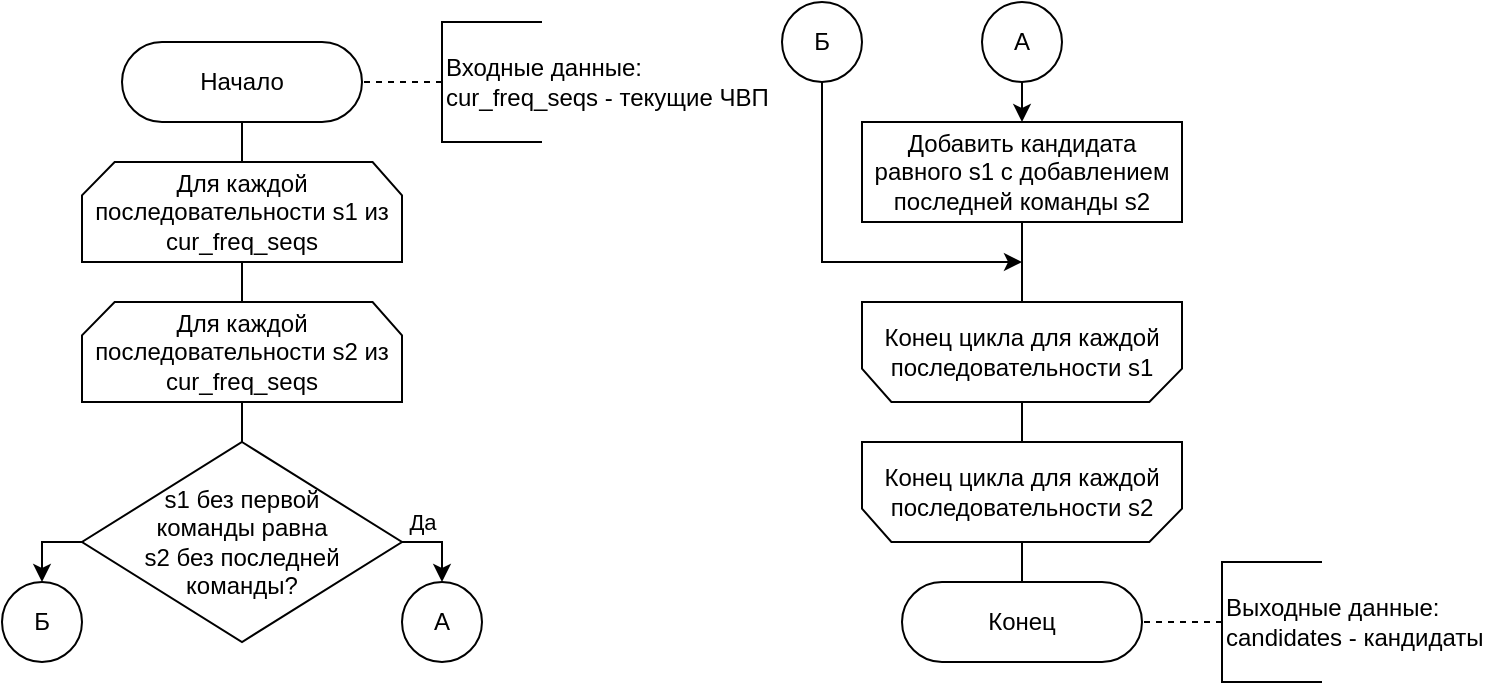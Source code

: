 <mxfile version="21.3.2">
  <diagram name="Страница 1" id="dQDeROiv-mRfGGCN9qfB">
    <mxGraphModel dx="939" dy="594" grid="1" gridSize="10" guides="1" tooltips="1" connect="1" arrows="1" fold="1" page="0" pageScale="1" pageWidth="827" pageHeight="1169" math="0" shadow="0">
      <root>
        <mxCell id="0" />
        <mxCell id="1" parent="0" />
        <mxCell id="bljY8zBb96DphCMaAA2j-18" style="edgeStyle=orthogonalEdgeStyle;rounded=0;orthogonalLoop=1;jettySize=auto;html=1;endArrow=none;" parent="1" source="bljY8zBb96DphCMaAA2j-2" target="bljY8zBb96DphCMaAA2j-5" edge="1">
          <mxGeometry relative="1" as="geometry" />
        </mxCell>
        <mxCell id="bljY8zBb96DphCMaAA2j-2" value="Начало" style="rounded=1;whiteSpace=wrap;html=1;arcSize=50;" parent="1" vertex="1">
          <mxGeometry x="160" y="120" width="120" height="40" as="geometry" />
        </mxCell>
        <mxCell id="bljY8zBb96DphCMaAA2j-19" style="edgeStyle=orthogonalEdgeStyle;rounded=0;orthogonalLoop=1;jettySize=auto;html=1;endArrow=none;" parent="1" source="bljY8zBb96DphCMaAA2j-5" target="bljY8zBb96DphCMaAA2j-11" edge="1">
          <mxGeometry relative="1" as="geometry" />
        </mxCell>
        <mxCell id="bljY8zBb96DphCMaAA2j-5" value="Для каждой последовательности s1 из cur_freq_seqs" style="strokeWidth=1;html=1;shape=stencil(rZVNb4MwDIZ/Ta5VIFoFxynrTlUvPeycUndEhQQF2q7/vikuGh+DMa8SB/wa3gcbW2FClqkqgIXcqByYeGNhuLa28MJa57ryob9NMbHkGF4wjCMMVVlAUqF2Vk6rXQaYKStnj3DR++rhoE0KDl3FivFX/8z9EjKxxngTbU3ZybTy3kxp49/lX2jGFy+IuT5ijApPyKEC11G/y9ugwMJ3MimYR9oSSN2KGu5vpI+/kwIaaUXpXp8VzIRtCHXxBQ97uDiayduSeDG1OlIvm60jVDfCE9IrYwso5E4lx09nT2b/41cW6r7cg0STzu0ZWkPXm++pBjQOmTYthyj+r0OvgU+wWBIs+JMdKGVQ/kaS2RImhtbrg4mo1ZExEvJgHUzM10FnGZ4jY6M7MKhVPNdq4QY=);whiteSpace=wrap;" parent="1" vertex="1">
          <mxGeometry x="140" y="180" width="160" height="50" as="geometry" />
        </mxCell>
        <mxCell id="bljY8zBb96DphCMaAA2j-30" style="edgeStyle=orthogonalEdgeStyle;rounded=0;orthogonalLoop=1;jettySize=auto;html=1;endArrow=none;" parent="1" source="bljY8zBb96DphCMaAA2j-6" target="bljY8zBb96DphCMaAA2j-12" edge="1">
          <mxGeometry relative="1" as="geometry" />
        </mxCell>
        <mxCell id="bljY8zBb96DphCMaAA2j-6" value="Конец цикла для каждой последовательности s1" style="strokeWidth=1;html=1;shape=stencil(rZVNb4MwDIZ/Ta5VIFoFxynrTlUvPeycUndEhQQF2q7/vikuGh+DMa8SB/wa3gcbW2FClqkqgIXcqByYeGNhuLa28MJa57ryob9NMbHkGF4wjCMMVVlAUqF2Vk6rXQaYKStnj3DR++rhoE0KDl3FivFX/8z9EjKxxngTbU3ZybTy3kxp49/lX2jGFy+IuT5ijApPyKEC11G/y9ugwMJ3MimYR9oSSN2KGu5vpI+/kwIaaUXpXp8VzIRtCHXxBQ97uDiayduSeDG1OlIvm60jVDfCE9IrYwso5E4lx09nT2b/41cW6r7cg0STzu0ZWkPXm++pBjQOmTYthyj+r0OvgU+wWBIs+JMdKGVQ/kaS2RImhtbrg4mo1ZExEvJgHUzM10FnGZ4jY6M7MKhVPNdq4QY=);whiteSpace=wrap;direction=west;" parent="1" vertex="1">
          <mxGeometry x="530" y="250" width="160" height="50" as="geometry" />
        </mxCell>
        <mxCell id="88X7L_1Gqrcv3JaSEezl-3" style="edgeStyle=orthogonalEdgeStyle;rounded=0;orthogonalLoop=1;jettySize=auto;html=1;endArrow=none;" parent="1" source="bljY8zBb96DphCMaAA2j-9" target="bljY8zBb96DphCMaAA2j-6" edge="1">
          <mxGeometry relative="1" as="geometry" />
        </mxCell>
        <mxCell id="bljY8zBb96DphCMaAA2j-9" value="Добавить кандидата равного s1 с добавлением последней команды s2" style="rounded=0;whiteSpace=wrap;html=1;" parent="1" vertex="1">
          <mxGeometry x="530" y="160" width="160" height="50" as="geometry" />
        </mxCell>
        <mxCell id="hi4K05SOt2v-Cyp7nUVl-5" value="&lt;div&gt;Да&lt;/div&gt;" style="edgeStyle=orthogonalEdgeStyle;rounded=0;orthogonalLoop=1;jettySize=auto;html=1;exitX=1;exitY=0.5;exitDx=0;exitDy=0;entryX=0.5;entryY=0;entryDx=0;entryDy=0;" edge="1" parent="1" source="bljY8zBb96DphCMaAA2j-10" target="hi4K05SOt2v-Cyp7nUVl-1">
          <mxGeometry x="-0.5" y="10" relative="1" as="geometry">
            <mxPoint as="offset" />
          </mxGeometry>
        </mxCell>
        <mxCell id="hi4K05SOt2v-Cyp7nUVl-18" style="edgeStyle=orthogonalEdgeStyle;rounded=0;orthogonalLoop=1;jettySize=auto;html=1;exitX=0;exitY=0.5;exitDx=0;exitDy=0;entryX=0.5;entryY=0;entryDx=0;entryDy=0;" edge="1" parent="1" source="bljY8zBb96DphCMaAA2j-10" target="hi4K05SOt2v-Cyp7nUVl-2">
          <mxGeometry relative="1" as="geometry" />
        </mxCell>
        <mxCell id="bljY8zBb96DphCMaAA2j-10" value="&lt;div&gt;s1 без первой&lt;/div&gt;&lt;div&gt;команды равна&lt;/div&gt;&lt;div&gt;s2 без последней&lt;br&gt;команды?&lt;/div&gt;" style="rhombus;whiteSpace=wrap;html=1;" parent="1" vertex="1">
          <mxGeometry x="140" y="320" width="160" height="100" as="geometry" />
        </mxCell>
        <mxCell id="bljY8zBb96DphCMaAA2j-20" style="edgeStyle=orthogonalEdgeStyle;rounded=0;orthogonalLoop=1;jettySize=auto;html=1;endArrow=none;" parent="1" source="bljY8zBb96DphCMaAA2j-11" target="bljY8zBb96DphCMaAA2j-10" edge="1">
          <mxGeometry relative="1" as="geometry" />
        </mxCell>
        <mxCell id="bljY8zBb96DphCMaAA2j-11" value="Для каждой последовательности s2 из cur_freq_seqs" style="strokeWidth=1;html=1;shape=stencil(rZVNb4MwDIZ/Ta5VIFoFxynrTlUvPeycUndEhQQF2q7/vikuGh+DMa8SB/wa3gcbW2FClqkqgIXcqByYeGNhuLa28MJa57ryob9NMbHkGF4wjCMMVVlAUqF2Vk6rXQaYKStnj3DR++rhoE0KDl3FivFX/8z9EjKxxngTbU3ZybTy3kxp49/lX2jGFy+IuT5ijApPyKEC11G/y9ugwMJ3MimYR9oSSN2KGu5vpI+/kwIaaUXpXp8VzIRtCHXxBQ97uDiayduSeDG1OlIvm60jVDfCE9IrYwso5E4lx09nT2b/41cW6r7cg0STzu0ZWkPXm++pBjQOmTYthyj+r0OvgU+wWBIs+JMdKGVQ/kaS2RImhtbrg4mo1ZExEvJgHUzM10FnGZ4jY6M7MKhVPNdq4QY=);whiteSpace=wrap;" parent="1" vertex="1">
          <mxGeometry x="140" y="250" width="160" height="50" as="geometry" />
        </mxCell>
        <mxCell id="bljY8zBb96DphCMaAA2j-31" style="edgeStyle=orthogonalEdgeStyle;rounded=0;orthogonalLoop=1;jettySize=auto;html=1;endArrow=none;" parent="1" source="bljY8zBb96DphCMaAA2j-12" target="bljY8zBb96DphCMaAA2j-15" edge="1">
          <mxGeometry relative="1" as="geometry" />
        </mxCell>
        <mxCell id="bljY8zBb96DphCMaAA2j-12" value="Конец цикла для каждой последовательности s2" style="strokeWidth=1;html=1;shape=stencil(rZVNb4MwDIZ/Ta5VIFoFxynrTlUvPeycUndEhQQF2q7/vikuGh+DMa8SB/wa3gcbW2FClqkqgIXcqByYeGNhuLa28MJa57ryob9NMbHkGF4wjCMMVVlAUqF2Vk6rXQaYKStnj3DR++rhoE0KDl3FivFX/8z9EjKxxngTbU3ZybTy3kxp49/lX2jGFy+IuT5ijApPyKEC11G/y9ugwMJ3MimYR9oSSN2KGu5vpI+/kwIaaUXpXp8VzIRtCHXxBQ97uDiayduSeDG1OlIvm60jVDfCE9IrYwso5E4lx09nT2b/41cW6r7cg0STzu0ZWkPXm++pBjQOmTYthyj+r0OvgU+wWBIs+JMdKGVQ/kaS2RImhtbrg4mo1ZExEvJgHUzM10FnGZ4jY6M7MKhVPNdq4QY=);whiteSpace=wrap;direction=west;" parent="1" vertex="1">
          <mxGeometry x="530" y="320" width="160" height="50" as="geometry" />
        </mxCell>
        <mxCell id="bljY8zBb96DphCMaAA2j-15" value="Конец" style="rounded=1;whiteSpace=wrap;html=1;arcSize=50;" parent="1" vertex="1">
          <mxGeometry x="550" y="390" width="120" height="40" as="geometry" />
        </mxCell>
        <mxCell id="bljY8zBb96DphCMaAA2j-32" value="&lt;div&gt;Входные данные:&lt;/div&gt;&lt;div&gt;cur_freq_seqs - текущие ЧВП&lt;br&gt;&lt;/div&gt;" style="strokeWidth=1;html=1;shape=mxgraph.flowchart.annotation_1;align=left;pointerEvents=1;" parent="1" vertex="1">
          <mxGeometry x="320" y="110" width="50" height="60" as="geometry" />
        </mxCell>
        <mxCell id="bljY8zBb96DphCMaAA2j-33" value="" style="endArrow=none;dashed=1;html=1;exitX=0;exitY=0.5;exitDx=0;exitDy=0;exitPerimeter=0;" parent="1" source="bljY8zBb96DphCMaAA2j-32" target="bljY8zBb96DphCMaAA2j-2" edge="1">
          <mxGeometry width="50" height="50" relative="1" as="geometry">
            <mxPoint x="354" y="-200" as="sourcePoint" />
            <mxPoint x="320" y="170" as="targetPoint" />
          </mxGeometry>
        </mxCell>
        <mxCell id="W-1J5PYflbQIXq2F-WXP-4" value="&lt;div&gt;Выходные данные:&lt;/div&gt;&lt;div&gt;candidates - кандидаты&lt;br&gt;&lt;/div&gt;" style="strokeWidth=1;html=1;shape=mxgraph.flowchart.annotation_1;align=left;pointerEvents=1;" parent="1" vertex="1">
          <mxGeometry x="710" y="380" width="50" height="60" as="geometry" />
        </mxCell>
        <mxCell id="W-1J5PYflbQIXq2F-WXP-5" value="" style="endArrow=none;dashed=1;html=1;exitX=0;exitY=0.5;exitDx=0;exitDy=0;exitPerimeter=0;entryX=1;entryY=0.5;entryDx=0;entryDy=0;" parent="1" source="W-1J5PYflbQIXq2F-WXP-4" target="bljY8zBb96DphCMaAA2j-15" edge="1">
          <mxGeometry width="50" height="50" relative="1" as="geometry">
            <mxPoint x="744" y="70" as="sourcePoint" />
            <mxPoint x="660" y="410" as="targetPoint" />
          </mxGeometry>
        </mxCell>
        <mxCell id="hi4K05SOt2v-Cyp7nUVl-1" value="А" style="ellipse;whiteSpace=wrap;html=1;aspect=fixed;" vertex="1" parent="1">
          <mxGeometry x="300" y="390" width="40" height="40" as="geometry" />
        </mxCell>
        <mxCell id="hi4K05SOt2v-Cyp7nUVl-2" value="Б" style="ellipse;whiteSpace=wrap;html=1;aspect=fixed;" vertex="1" parent="1">
          <mxGeometry x="100" y="390" width="40" height="40" as="geometry" />
        </mxCell>
        <mxCell id="hi4K05SOt2v-Cyp7nUVl-8" style="edgeStyle=orthogonalEdgeStyle;rounded=0;orthogonalLoop=1;jettySize=auto;html=1;exitX=0.5;exitY=1;exitDx=0;exitDy=0;entryX=0.5;entryY=0;entryDx=0;entryDy=0;" edge="1" parent="1" source="hi4K05SOt2v-Cyp7nUVl-7" target="bljY8zBb96DphCMaAA2j-9">
          <mxGeometry relative="1" as="geometry" />
        </mxCell>
        <mxCell id="hi4K05SOt2v-Cyp7nUVl-7" value="А" style="ellipse;whiteSpace=wrap;html=1;aspect=fixed;" vertex="1" parent="1">
          <mxGeometry x="590" y="100" width="40" height="40" as="geometry" />
        </mxCell>
        <mxCell id="hi4K05SOt2v-Cyp7nUVl-17" style="edgeStyle=orthogonalEdgeStyle;rounded=0;orthogonalLoop=1;jettySize=auto;html=1;exitX=0.5;exitY=1;exitDx=0;exitDy=0;" edge="1" parent="1" source="hi4K05SOt2v-Cyp7nUVl-9">
          <mxGeometry relative="1" as="geometry">
            <mxPoint x="610" y="230" as="targetPoint" />
            <Array as="points">
              <mxPoint x="510" y="230" />
            </Array>
          </mxGeometry>
        </mxCell>
        <mxCell id="hi4K05SOt2v-Cyp7nUVl-9" value="Б" style="ellipse;whiteSpace=wrap;html=1;aspect=fixed;" vertex="1" parent="1">
          <mxGeometry x="490" y="100" width="40" height="40" as="geometry" />
        </mxCell>
      </root>
    </mxGraphModel>
  </diagram>
</mxfile>
